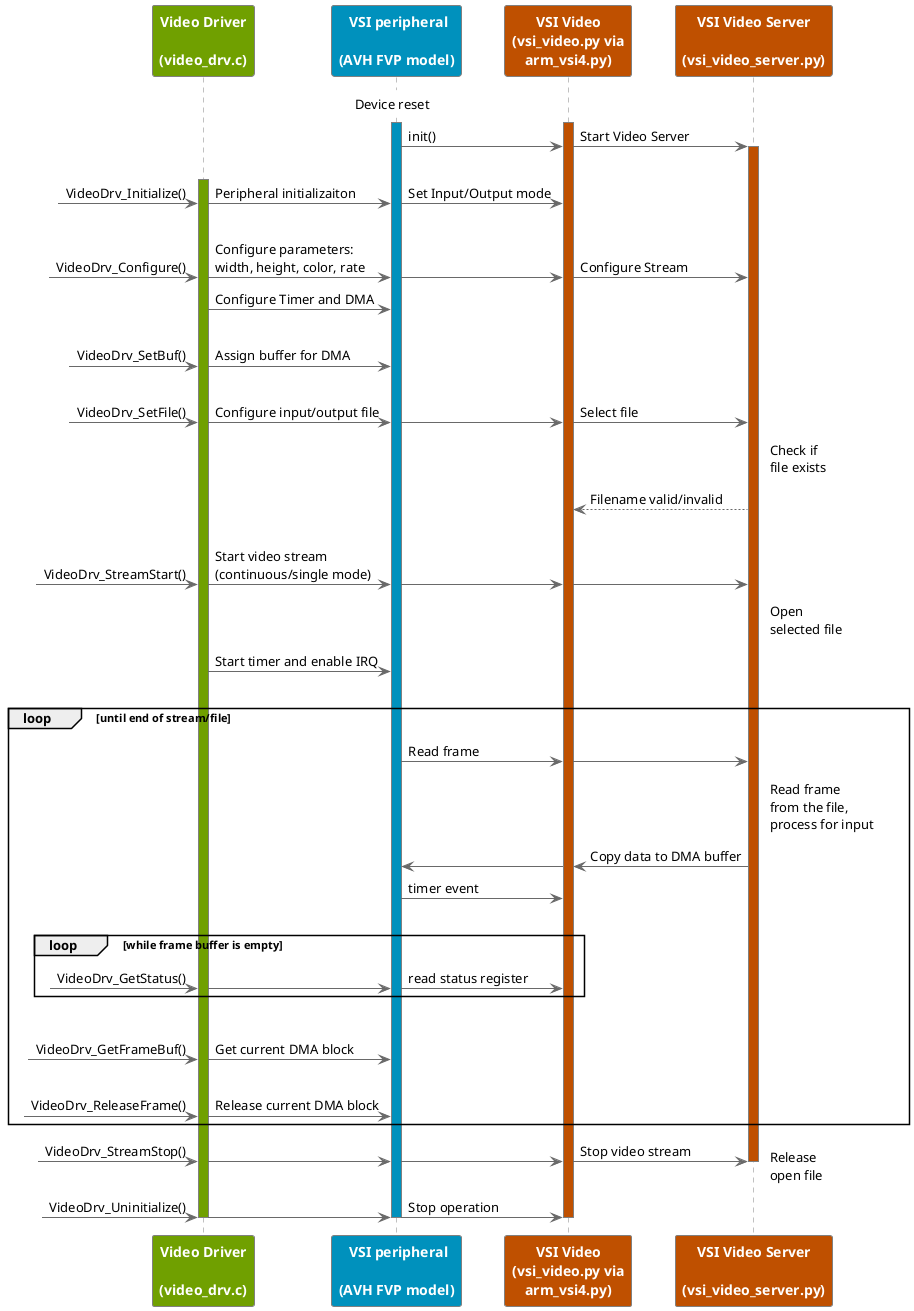 @startuml
!pragma teoz true
skinparam Shadowing False
skinparam NoteBorderColor #White
skinparam NoteBackgroundColor #White
skinparam ParticipantFontColor #White
skinparam ParticipantBorderColor Grey
skinparam ParticipantBorderThickness 1
skinparam ParticipantFontStyle Bold

skinparam ArrowColor #DimGrey

!define green_clr #70A000
!define blue_clr #0091BD
!define brown_clr #BF5000

skinparam sequence {
LifeLineBorderThickness 1
LifeLineBorderColor #Grey
}

participant VideoDrv as "Video Driver\n\n(video_drv.c)" green_clr
participant VSIPer as " VSI peripheral\n\n(AVH FVP model)" blue_clr
participant VSIVideopy as "VSI Video\n(vsi_video.py via\narm_vsi4.py)" brown_clr
participant VSIVideoSrvpy as "VSI Video Server\n\n(vsi_video_server.py)" brown_clr



note over VSIPer : Device reset
activate VSIPer blue_clr
activate VSIVideopy brown_clr

VSIPer -> VSIVideopy : init()
& VSIVideopy -> VSIVideoSrvpy : Start Video Server
activate VSIVideoSrvpy brown_clr

|||

activate VideoDrv green_clr
?-> VideoDrv : VideoDrv_Initialize()
& VideoDrv -> VSIPer : Peripheral initializaiton
& VSIPer -> VSIVideopy : Set Input/Output mode

|||

?-> VideoDrv: VideoDrv_Configure()
& VideoDrv -> VSIPer : Configure parameters:\nwidth, height, color, rate
& VSIPer -> VSIVideopy
& VSIVideopy -> VSIVideoSrvpy : Configure Stream
VideoDrv -> VSIPer: Configure Timer and DMA

|||

?-> VideoDrv: VideoDrv_SetBuf()
& VideoDrv -> VSIPer : Assign buffer for DMA

|||

?-> VideoDrv: VideoDrv_SetFile()
& VideoDrv -> VSIPer : Configure input/output file
& VSIPer -> VSIVideopy
& VSIVideopy -> VSIVideoSrvpy : Select file
note right of VSIVideoSrvpy : Check if\nfile exists
VSIVideopy <-- VSIVideoSrvpy : Filename valid/invalid

|||

?-> VideoDrv: VideoDrv_StreamStart()
& VideoDrv -> VSIPer : Start video stream\n(continuous/single mode)
& VSIPer -> VSIVideopy
& VSIVideopy -> VSIVideoSrvpy
note right of VSIVideoSrvpy : Open\nselected file
VideoDrv -> VSIPer : Start timer and enable IRQ

|||

loop until end of stream/file
VSIPer -> VSIVideopy : Read frame
& VSIVideopy -> VSIVideoSrvpy
note right of VSIVideoSrvpy : Read frame\nfrom the file,\nprocess for input
VSIVideopy <- VSIVideoSrvpy : Copy data to DMA buffer
& VSIPer <- VSIVideopy
VSIPer -> VSIVideopy : timer event

|||

loop while frame buffer is empty
?-> VideoDrv : VideoDrv_GetStatus()
& VideoDrv -> VSIPer
& VSIPer -> VSIVideopy : read status register
end

|||

?-> VideoDrv: VideoDrv_GetFrameBuf()
& VideoDrv -> VSIPer : Get current DMA block

|||

?-> VideoDrv: VideoDrv_ReleaseFrame()
& VideoDrv -> VSIPer : Release current DMA block

end

?-> VideoDrv: VideoDrv_StreamStop()
& VideoDrv -> VSIPer
& VSIPer -> VSIVideopy
& VSIVideopy -> VSIVideoSrvpy : Stop video stream
note right: Release\nopen file

deactivate VSIVideoSrvpy

?-> VideoDrv: VideoDrv_Uninitialize()
& VideoDrv -> VSIPer
& VSIPer -> VSIVideopy: Stop operation

deactivate VSIVideopy
deactivate VSIPer
deactivate VideoDrv

@enduml
